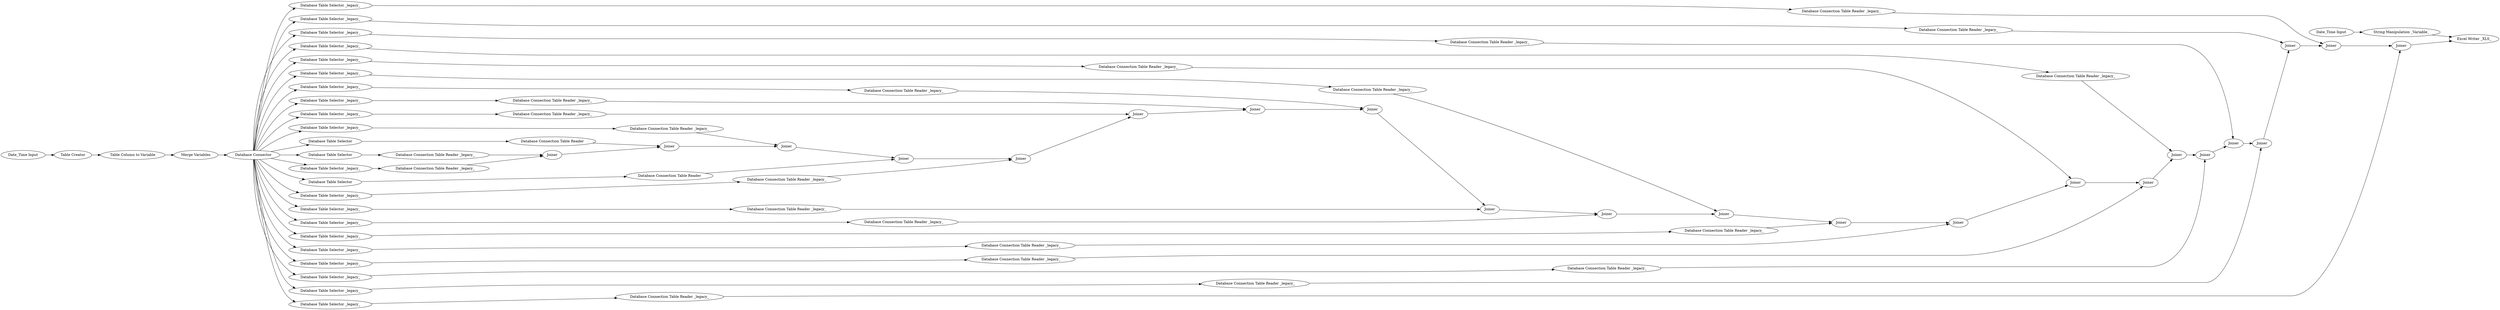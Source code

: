 digraph {
	"4278084236742593970_119" [label="Database Table Selector _legacy_"]
	"4278084236742593970_1079" [label="Merge Variables"]
	"4278084236742593970_322" [label=Joiner]
	"4278084236742593970_276" [label="Date_Time Input"]
	"4278084236742593970_286" [label="Database Table Selector _legacy_"]
	"4278084236742593970_315" [label="Database Table Selector _legacy_"]
	"4278084236742593970_47" [label="Database Connection Table Reader"]
	"4278084236742593970_287" [label="String Manipulation _Variable_"]
	"4278084236742593970_302" [label=Joiner]
	"4278084236742593970_283" [label="Database Table Selector _legacy_"]
	"4278084236742593970_118" [label="Database Connection Table Reader _legacy_"]
	"4278084236742593970_305" [label="Database Table Selector _legacy_"]
	"4278084236742593970_316" [label="Database Connection Table Reader _legacy_"]
	"4278084236742593970_329" [label="Excel Writer _XLS_"]
	"4278084236742593970_298" [label="Database Connection Table Reader _legacy_"]
	"4278084236742593970_321" [label=Joiner]
	"4278084236742593970_292" [label="Database Table Selector _legacy_"]
	"4278084236742593970_319" [label="Database Connection Table Reader _legacy_"]
	"4278084236742593970_282" [label=Joiner]
	"4278084236742593970_285" [label=Joiner]
	"4278084236742593970_117" [label="Database Connection Table Reader _legacy_"]
	"4278084236742593970_308" [label="Database Connection Table Reader _legacy_"]
	"4278084236742593970_318" [label="Database Connection Table Reader _legacy_"]
	"4278084236742593970_293" [label="Database Connection Table Reader _legacy_"]
	"4278084236742593970_300" [label=Joiner]
	"4278084236742593970_121" [label="Database Table Selector _legacy_"]
	"4278084236742593970_44" [label="Database Table Selector"]
	"4278084236742593970_312" [label="Database Table Selector _legacy_"]
	"4278084236742593970_16" [label="Database Connector"]
	"4278084236742593970_42" [label="Database Table Selector"]
	"4278084236742593970_289" [label="Database Table Selector _legacy_"]
	"4278084236742593970_278" [label=Joiner]
	"4278084236742593970_277" [label=Joiner]
	"4278084236742593970_311" [label="Database Table Selector _legacy_"]
	"4278084236742593970_310" [label="Database Connection Table Reader _legacy_"]
	"4278084236742593970_320" [label="Database Connection Table Reader _legacy_"]
	"4278084236742593970_317" [label="Database Connection Table Reader _legacy_"]
	"4278084236742593970_323" [label=Joiner]
	"4278084236742593970_304" [label=Joiner]
	"4278084236742593970_326" [label=Joiner]
	"4278084236742593970_281" [label=Joiner]
	"4278084236742593970_1056" [label="Table Column to Variable"]
	"4278084236742593970_280" [label=Joiner]
	"4278084236742593970_126" [label="Database Table Selector _legacy_"]
	"4278084236742593970_124" [label="Database Table Selector _legacy_"]
	"4278084236742593970_127" [label="Database Connection Table Reader _legacy_"]
	"4278084236742593970_303" [label=Joiner]
	"4278084236742593970_327" [label=Joiner]
	"4278084236742593970_128" [label=Joiner]
	"4278084236742593970_1070" [label="Table Creator"]
	"4278084236742593970_328" [label=Joiner]
	"4278084236742593970_288" [label="Database Table Selector _legacy_"]
	"4278084236742593970_309" [label="Database Table Selector _legacy_"]
	"4278084236742593970_290" [label="Database Table Selector _legacy_"]
	"4278084236742593970_314" [label="Database Table Selector _legacy_"]
	"4278084236742593970_125" [label="Database Connection Table Reader _legacy_"]
	"4278084236742593970_291" [label="Database Table Selector _legacy_"]
	"4278084236742593970_295" [label="Database Connection Table Reader _legacy_"]
	"4278084236742593970_296" [label="Database Connection Table Reader _legacy_"]
	"4278084236742593970_297" [label="Database Connection Table Reader _legacy_"]
	"4278084236742593970_284" [label="Database Connection Table Reader _legacy_"]
	"4278084236742593970_325" [label=Joiner]
	"4278084236742593970_301" [label=Joiner]
	"4278084236742593970_1080" [label="Date_Time Input"]
	"4278084236742593970_123" [label="Database Connection Table Reader _legacy_"]
	"4278084236742593970_294" [label="Database Connection Table Reader _legacy_"]
	"4278084236742593970_324" [label=Joiner]
	"4278084236742593970_120" [label="Database Table Selector _legacy_"]
	"4278084236742593970_46" [label="Database Connection Table Reader"]
	"4278084236742593970_279" [label=Joiner]
	"4278084236742593970_299" [label=Joiner]
	"4278084236742593970_122" [label="Database Connection Table Reader _legacy_"]
	"4278084236742593970_313" [label="Database Table Selector _legacy_"]
	"4278084236742593970_43" [label="Database Table Selector"]
	"4278084236742593970_306" [label="Database Connection Table Reader _legacy_"]
	"4278084236742593970_307" [label="Database Table Selector _legacy_"]
	"4278084236742593970_285" -> "4278084236742593970_299"
	"4278084236742593970_16" -> "4278084236742593970_313"
	"4278084236742593970_46" -> "4278084236742593970_277"
	"4278084236742593970_16" -> "4278084236742593970_307"
	"4278084236742593970_16" -> "4278084236742593970_309"
	"4278084236742593970_321" -> "4278084236742593970_322"
	"4278084236742593970_292" -> "4278084236742593970_298"
	"4278084236742593970_309" -> "4278084236742593970_310"
	"4278084236742593970_16" -> "4278084236742593970_286"
	"4278084236742593970_277" -> "4278084236742593970_278"
	"4278084236742593970_120" -> "4278084236742593970_122"
	"4278084236742593970_323" -> "4278084236742593970_324"
	"4278084236742593970_1056" -> "4278084236742593970_1079"
	"4278084236742593970_290" -> "4278084236742593970_296"
	"4278084236742593970_293" -> "4278084236742593970_299"
	"4278084236742593970_316" -> "4278084236742593970_324"
	"4278084236742593970_16" -> "4278084236742593970_305"
	"4278084236742593970_287" -> "4278084236742593970_329"
	"4278084236742593970_297" -> "4278084236742593970_303"
	"4278084236742593970_325" -> "4278084236742593970_326"
	"4278084236742593970_281" -> "4278084236742593970_282"
	"4278084236742593970_16" -> "4278084236742593970_124"
	"4278084236742593970_313" -> "4278084236742593970_318"
	"4278084236742593970_312" -> "4278084236742593970_317"
	"4278084236742593970_295" -> "4278084236742593970_301"
	"4278084236742593970_16" -> "4278084236742593970_312"
	"4278084236742593970_47" -> "4278084236742593970_279"
	"4278084236742593970_16" -> "4278084236742593970_289"
	"4278084236742593970_307" -> "4278084236742593970_308"
	"4278084236742593970_1079" -> "4278084236742593970_16"
	"4278084236742593970_44" -> "4278084236742593970_47"
	"4278084236742593970_303" -> "4278084236742593970_304"
	"4278084236742593970_16" -> "4278084236742593970_314"
	"4278084236742593970_124" -> "4278084236742593970_125"
	"4278084236742593970_327" -> "4278084236742593970_328"
	"4278084236742593970_128" -> "4278084236742593970_277"
	"4278084236742593970_304" -> "4278084236742593970_321"
	"4278084236742593970_301" -> "4278084236742593970_302"
	"4278084236742593970_123" -> "4278084236742593970_282"
	"4278084236742593970_324" -> "4278084236742593970_325"
	"4278084236742593970_42" -> "4278084236742593970_117"
	"4278084236742593970_317" -> "4278084236742593970_325"
	"4278084236742593970_310" -> "4278084236742593970_323"
	"4278084236742593970_122" -> "4278084236742593970_280"
	"4278084236742593970_278" -> "4278084236742593970_279"
	"4278084236742593970_308" -> "4278084236742593970_322"
	"4278084236742593970_286" -> "4278084236742593970_293"
	"4278084236742593970_299" -> "4278084236742593970_300"
	"4278084236742593970_1080" -> "4278084236742593970_1070"
	"4278084236742593970_16" -> "4278084236742593970_283"
	"4278084236742593970_16" -> "4278084236742593970_126"
	"4278084236742593970_279" -> "4278084236742593970_280"
	"4278084236742593970_1070" -> "4278084236742593970_1056"
	"4278084236742593970_296" -> "4278084236742593970_302"
	"4278084236742593970_16" -> "4278084236742593970_120"
	"4278084236742593970_118" -> "4278084236742593970_281"
	"4278084236742593970_291" -> "4278084236742593970_297"
	"4278084236742593970_283" -> "4278084236742593970_284"
	"4278084236742593970_289" -> "4278084236742593970_295"
	"4278084236742593970_282" -> "4278084236742593970_285"
	"4278084236742593970_16" -> "4278084236742593970_121"
	"4278084236742593970_16" -> "4278084236742593970_288"
	"4278084236742593970_16" -> "4278084236742593970_291"
	"4278084236742593970_127" -> "4278084236742593970_278"
	"4278084236742593970_311" -> "4278084236742593970_316"
	"4278084236742593970_326" -> "4278084236742593970_327"
	"4278084236742593970_121" -> "4278084236742593970_123"
	"4278084236742593970_298" -> "4278084236742593970_304"
	"4278084236742593970_43" -> "4278084236742593970_46"
	"4278084236742593970_320" -> "4278084236742593970_328"
	"4278084236742593970_306" -> "4278084236742593970_321"
	"4278084236742593970_126" -> "4278084236742593970_127"
	"4278084236742593970_302" -> "4278084236742593970_303"
	"4278084236742593970_280" -> "4278084236742593970_281"
	"4278084236742593970_284" -> "4278084236742593970_285"
	"4278084236742593970_328" -> "4278084236742593970_329"
	"4278084236742593970_125" -> "4278084236742593970_128"
	"4278084236742593970_16" -> "4278084236742593970_315"
	"4278084236742593970_16" -> "4278084236742593970_290"
	"4278084236742593970_314" -> "4278084236742593970_319"
	"4278084236742593970_319" -> "4278084236742593970_327"
	"4278084236742593970_305" -> "4278084236742593970_306"
	"4278084236742593970_318" -> "4278084236742593970_326"
	"4278084236742593970_16" -> "4278084236742593970_119"
	"4278084236742593970_16" -> "4278084236742593970_292"
	"4278084236742593970_294" -> "4278084236742593970_300"
	"4278084236742593970_117" -> "4278084236742593970_128"
	"4278084236742593970_322" -> "4278084236742593970_323"
	"4278084236742593970_315" -> "4278084236742593970_320"
	"4278084236742593970_300" -> "4278084236742593970_301"
	"4278084236742593970_16" -> "4278084236742593970_43"
	"4278084236742593970_276" -> "4278084236742593970_287"
	"4278084236742593970_16" -> "4278084236742593970_44"
	"4278084236742593970_119" -> "4278084236742593970_118"
	"4278084236742593970_16" -> "4278084236742593970_42"
	"4278084236742593970_288" -> "4278084236742593970_294"
	"4278084236742593970_16" -> "4278084236742593970_311"
	rankdir=LR
}
